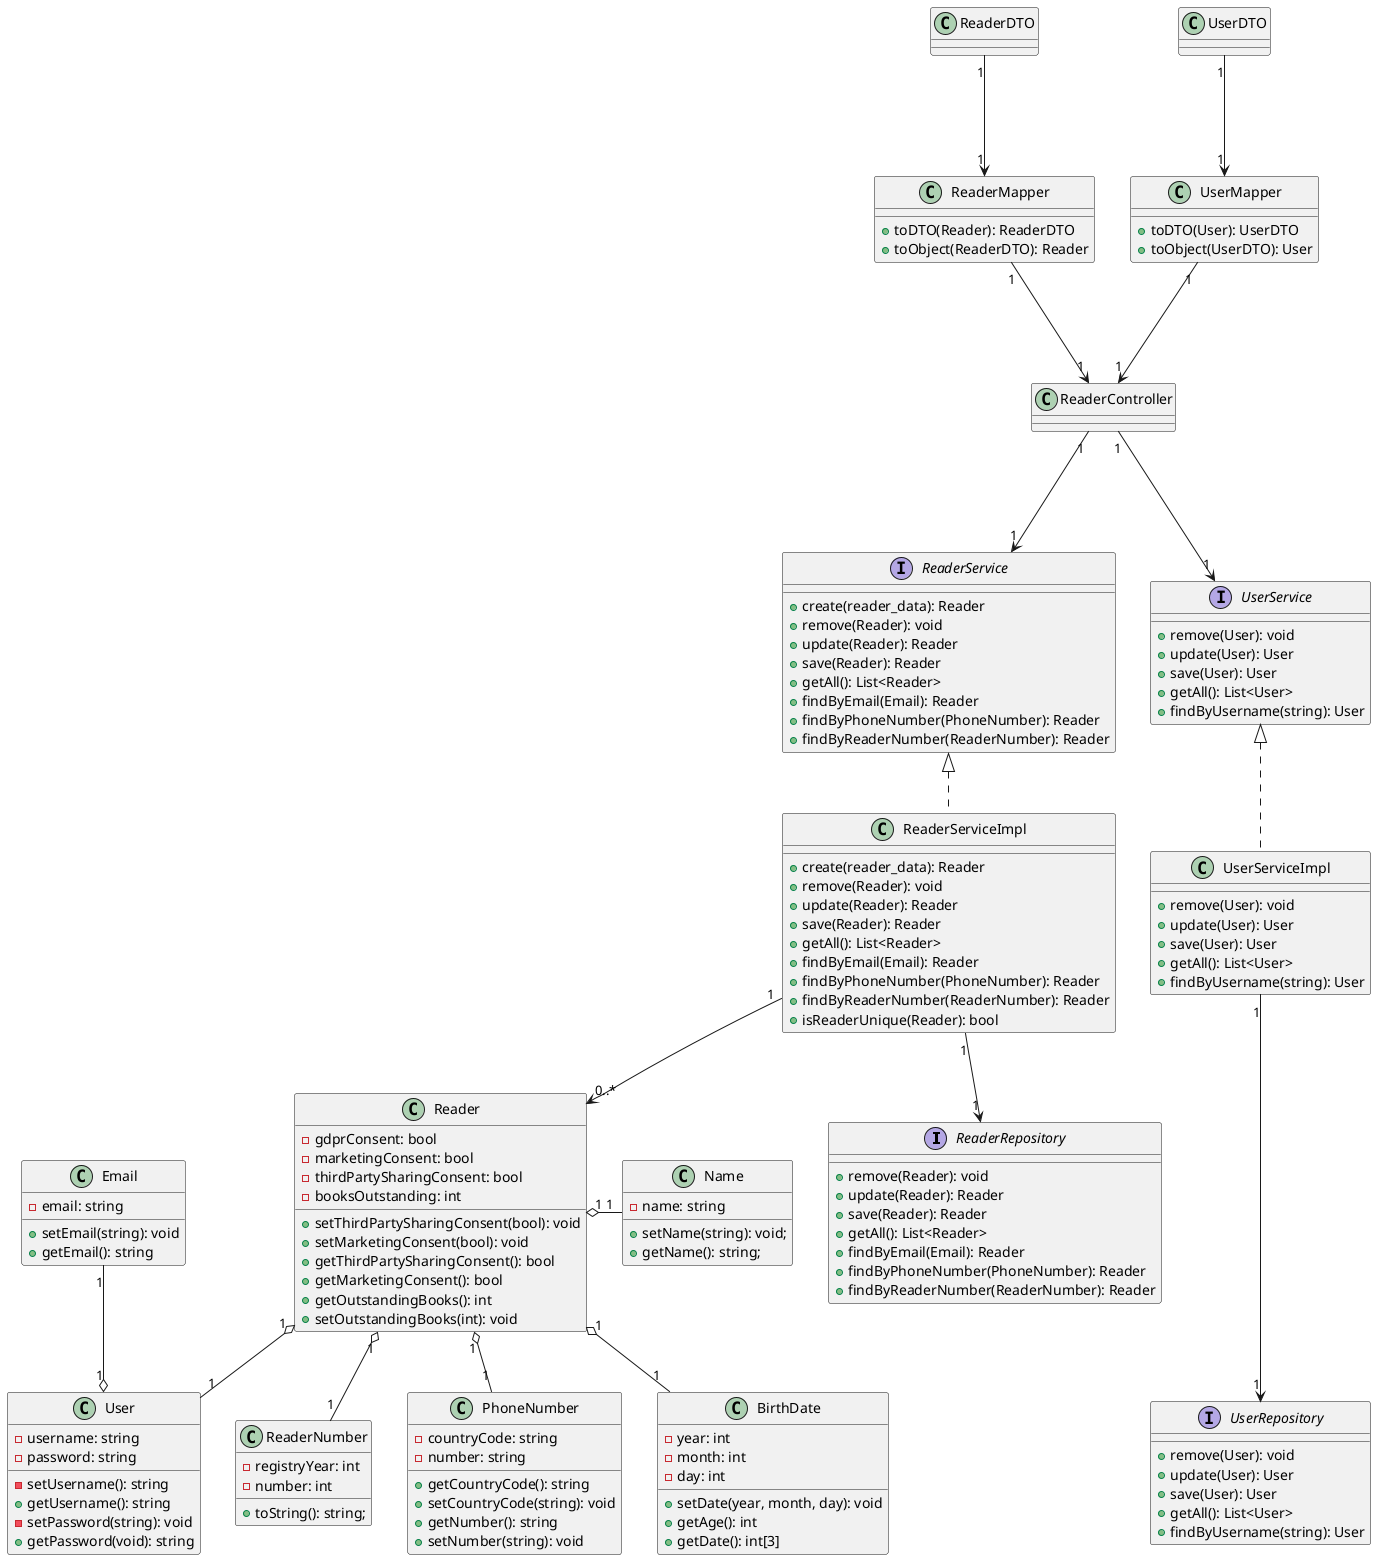 @startuml
'https://plantuml.com/sequence-diagram

interface ReaderRepository {
    + remove(Reader): void
    + update(Reader): Reader
    + save(Reader): Reader
    + getAll(): List<Reader>
    + findByEmail(Email): Reader
    + findByPhoneNumber(PhoneNumber): Reader
    + findByReaderNumber(ReaderNumber): Reader
}

/'class ReaderFactory {
    + create: Reader
}'/

interface ReaderService {
    + create(reader_data): Reader
    + remove(Reader): void
    + update(Reader): Reader
    + save(Reader): Reader
    + getAll(): List<Reader>
    + findByEmail(Email): Reader
    + findByPhoneNumber(PhoneNumber): Reader
    + findByReaderNumber(ReaderNumber): Reader
}

class ReaderServiceImpl implements ReaderService {
    + create(reader_data): Reader
    + remove(Reader): void
    + update(Reader): Reader
    + save(Reader): Reader
    + getAll(): List<Reader>
    + findByEmail(Email): Reader
    + findByPhoneNumber(PhoneNumber): Reader
    + findByReaderNumber(ReaderNumber): Reader
    + isReaderUnique(Reader): bool
}

class ReaderController {
}

class Reader {
    - gdprConsent: bool
    - marketingConsent: bool
    - thirdPartySharingConsent: bool
    - booksOutstanding: int
    + setThirdPartySharingConsent(bool): void
    + setMarketingConsent(bool): void
    + getThirdPartySharingConsent(): bool
    + getMarketingConsent(): bool
    + getOutstandingBooks(): int
    /'Min: 0 | Max: 3'/
    + setOutstandingBooks(int): void
}

class Name {
    - name: string
    + setName(string): void;
    + getName(): string;
}

class ReaderNumber {
    - registryYear: int
    - number: int
    + toString(): string;
}

class Email {
    - email: string
    + setEmail(string): void
    + getEmail(): string
}

class PhoneNumber {
    - countryCode: string
    - number: string
    + getCountryCode(): string
    + setCountryCode(string): void
    + getNumber(): string
    + setNumber(string): void
}

class BirthDate {
    - year: int
    - month: int
    - day: int
    + setDate(year, month, day): void
    + getAge(): int
    + getDate(): int[3]
}

class User {
    - username: string
    - setUsername(): string
    + getUsername(): string
    - password: string
    - setPassword(string): void
    + getPassword(void): string
}

interface UserRepository {
    + remove(User): void
    + update(User): User
    + save(User): User
    + getAll(): List<User>
    + findByUsername(string): User
}

interface UserService {
    + remove(User): void
    + update(User): User
    + save(User): User
    + getAll(): List<User>
    + findByUsername(string): User
}

class UserServiceImpl implements UserService {
    + remove(User): void
    + update(User): User
    + save(User): User
    + getAll(): List<User>
    + findByUsername(string): User
}

class ReaderMapper {
    + toDTO(Reader): ReaderDTO
    + toObject(ReaderDTO): Reader
}

class ReaderDTO {}

class UserDTO {}

class UserMapper {
    + toDTO(User): UserDTO
    + toObject(UserDTO): User
}

UserServiceImpl "1" ---> "1" UserRepository
ReaderDTO "1" ---> "1" ReaderMapper

ReaderMapper "1" ---> "1" ReaderController

UserDTO "1" ---> "1" UserMapper
UserMapper "1" ---> "1" ReaderController

ReaderController "1" ---> "1" ReaderService
ReaderController "1" ---> "1" UserService
Reader "1" o-down- "1" User
Reader "1" o- "1" Name
Reader "1" o-down- "1" ReaderNumber
User "1" o-up- "1" Email
Reader "1" o-down- "1" PhoneNumber
Reader "1" o-down- "1" BirthDate
'ReaderFactory "1" -> "1" ReaderRepository
'ReaderService "1" -up-> "1" ReaderFactory
ReaderServiceImpl "1" --> "0..*" Reader
ReaderServiceImpl "1" --> "1" ReaderRepository


@enduml
